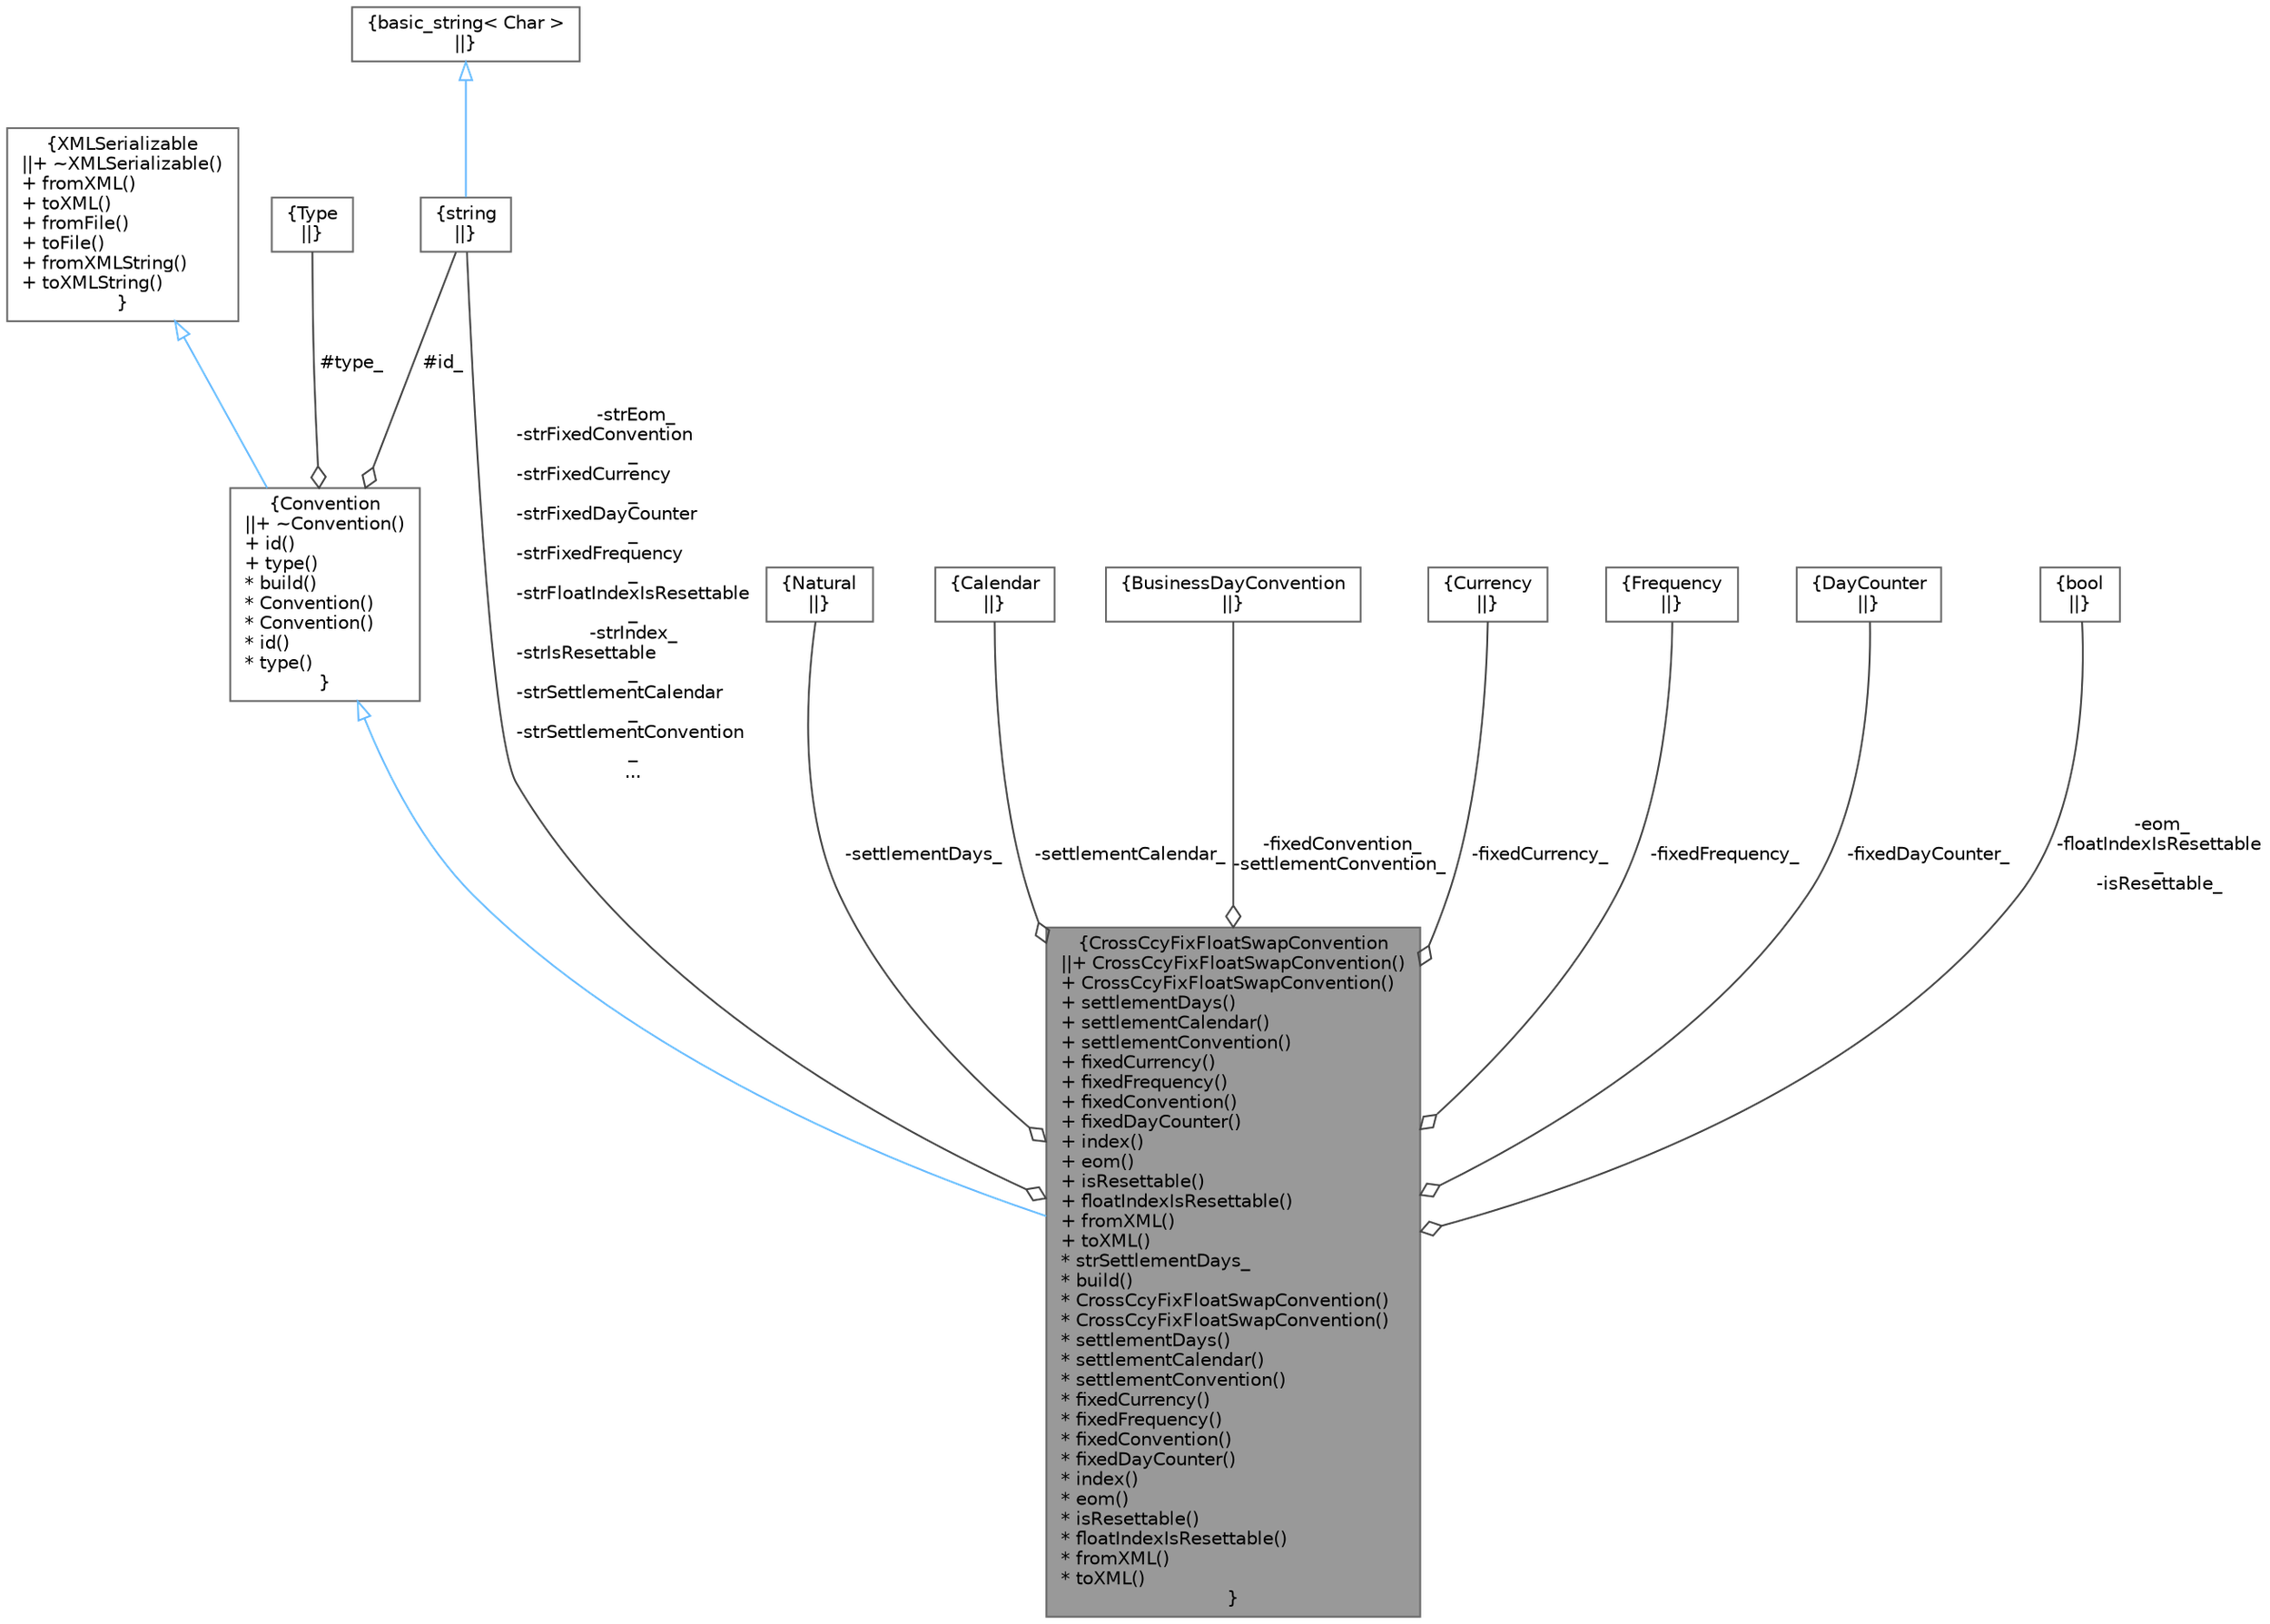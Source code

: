 digraph "CrossCcyFixFloatSwapConvention"
{
 // INTERACTIVE_SVG=YES
 // LATEX_PDF_SIZE
  bgcolor="transparent";
  edge [fontname=Helvetica,fontsize=10,labelfontname=Helvetica,labelfontsize=10];
  node [fontname=Helvetica,fontsize=10,shape=box,height=0.2,width=0.4];
  Node1 [label="{CrossCcyFixFloatSwapConvention\n||+ CrossCcyFixFloatSwapConvention()\l+ CrossCcyFixFloatSwapConvention()\l+ settlementDays()\l+ settlementCalendar()\l+ settlementConvention()\l+ fixedCurrency()\l+ fixedFrequency()\l+ fixedConvention()\l+ fixedDayCounter()\l+ index()\l+ eom()\l+ isResettable()\l+ floatIndexIsResettable()\l+ fromXML()\l+ toXML()\l* strSettlementDays_\l* build()\l* CrossCcyFixFloatSwapConvention()\l* CrossCcyFixFloatSwapConvention()\l* settlementDays()\l* settlementCalendar()\l* settlementConvention()\l* fixedCurrency()\l* fixedFrequency()\l* fixedConvention()\l* fixedDayCounter()\l* index()\l* eom()\l* isResettable()\l* floatIndexIsResettable()\l* fromXML()\l* toXML()\l}",height=0.2,width=0.4,color="gray40", fillcolor="grey60", style="filled", fontcolor="black",tooltip=" "];
  Node2 -> Node1 [dir="back",color="steelblue1",style="solid",arrowtail="onormal"];
  Node2 [label="{Convention\n||+ ~Convention()\l+ id()\l+ type()\l* build()\l* Convention()\l* Convention()\l* id()\l* type()\l}",height=0.2,width=0.4,color="gray40", fillcolor="white", style="filled",URL="$classore_1_1data_1_1_convention.html",tooltip="Abstract base class for convention objects."];
  Node3 -> Node2 [dir="back",color="steelblue1",style="solid",arrowtail="onormal"];
  Node3 [label="{XMLSerializable\n||+ ~XMLSerializable()\l+ fromXML()\l+ toXML()\l+ fromFile()\l+ toFile()\l+ fromXMLString()\l+ toXMLString()\l}",height=0.2,width=0.4,color="gray40", fillcolor="white", style="filled",URL="$classore_1_1data_1_1_x_m_l_serializable.html",tooltip="Base class for all serializable classes."];
  Node4 -> Node2 [color="grey25",style="solid",label=" #type_" ,arrowhead="odiamond"];
  Node4 [label="{Type\n||}",height=0.2,width=0.4,color="gray40", fillcolor="white", style="filled",tooltip=" "];
  Node5 -> Node2 [color="grey25",style="solid",label=" #id_" ,arrowhead="odiamond"];
  Node5 [label="{string\n||}",height=0.2,width=0.4,color="gray40", fillcolor="white", style="filled",tooltip=" "];
  Node6 -> Node5 [dir="back",color="steelblue1",style="solid",arrowtail="onormal"];
  Node6 [label="{basic_string\< Char \>\n||}",height=0.2,width=0.4,color="gray40", fillcolor="white", style="filled",tooltip=" "];
  Node7 -> Node1 [color="grey25",style="solid",label=" -settlementDays_" ,arrowhead="odiamond"];
  Node7 [label="{Natural\n||}",height=0.2,width=0.4,color="gray40", fillcolor="white", style="filled",tooltip=" "];
  Node8 -> Node1 [color="grey25",style="solid",label=" -settlementCalendar_" ,arrowhead="odiamond"];
  Node8 [label="{Calendar\n||}",height=0.2,width=0.4,color="gray40", fillcolor="white", style="filled",tooltip=" "];
  Node9 -> Node1 [color="grey25",style="solid",label=" -fixedConvention_\n-settlementConvention_" ,arrowhead="odiamond"];
  Node9 [label="{BusinessDayConvention\n||}",height=0.2,width=0.4,color="gray40", fillcolor="white", style="filled",tooltip=" "];
  Node10 -> Node1 [color="grey25",style="solid",label=" -fixedCurrency_" ,arrowhead="odiamond"];
  Node10 [label="{Currency\n||}",height=0.2,width=0.4,color="gray40", fillcolor="white", style="filled",tooltip=" "];
  Node11 -> Node1 [color="grey25",style="solid",label=" -fixedFrequency_" ,arrowhead="odiamond"];
  Node11 [label="{Frequency\n||}",height=0.2,width=0.4,color="gray40", fillcolor="white", style="filled",tooltip=" "];
  Node12 -> Node1 [color="grey25",style="solid",label=" -fixedDayCounter_" ,arrowhead="odiamond"];
  Node12 [label="{DayCounter\n||}",height=0.2,width=0.4,color="gray40", fillcolor="white", style="filled",tooltip=" "];
  Node13 -> Node1 [color="grey25",style="solid",label=" -eom_\n-floatIndexIsResettable\l_\n-isResettable_" ,arrowhead="odiamond"];
  Node13 [label="{bool\n||}",height=0.2,width=0.4,color="gray40", fillcolor="white", style="filled",URL="$classbool.html",tooltip=" "];
  Node5 -> Node1 [color="grey25",style="solid",label=" -strEom_\n-strFixedConvention\l_\n-strFixedCurrency\l_\n-strFixedDayCounter\l_\n-strFixedFrequency\l_\n-strFloatIndexIsResettable\l_\n-strIndex_\n-strIsResettable\l_\n-strSettlementCalendar\l_\n-strSettlementConvention\l_\n..." ,arrowhead="odiamond"];
}
